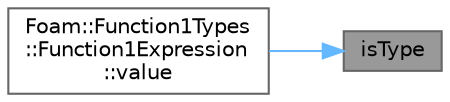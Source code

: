 digraph "isType"
{
 // LATEX_PDF_SIZE
  bgcolor="transparent";
  edge [fontname=Helvetica,fontsize=10,labelfontname=Helvetica,labelfontsize=10];
  node [fontname=Helvetica,fontsize=10,shape=box,height=0.2,width=0.4];
  rankdir="RL";
  Node1 [id="Node000001",label="isType",height=0.2,width=0.4,color="gray40", fillcolor="grey60", style="filled", fontcolor="black",tooltip=" "];
  Node1 -> Node2 [id="edge1_Node000001_Node000002",dir="back",color="steelblue1",style="solid",tooltip=" "];
  Node2 [id="Node000002",label="Foam::Function1Types\l::Function1Expression\l::value",height=0.2,width=0.4,color="grey40", fillcolor="white", style="filled",URL="$classFoam_1_1Function1Types_1_1Function1Expression.html#ac11ed92391589b8953835586fa3cca8c",tooltip=" "];
}
